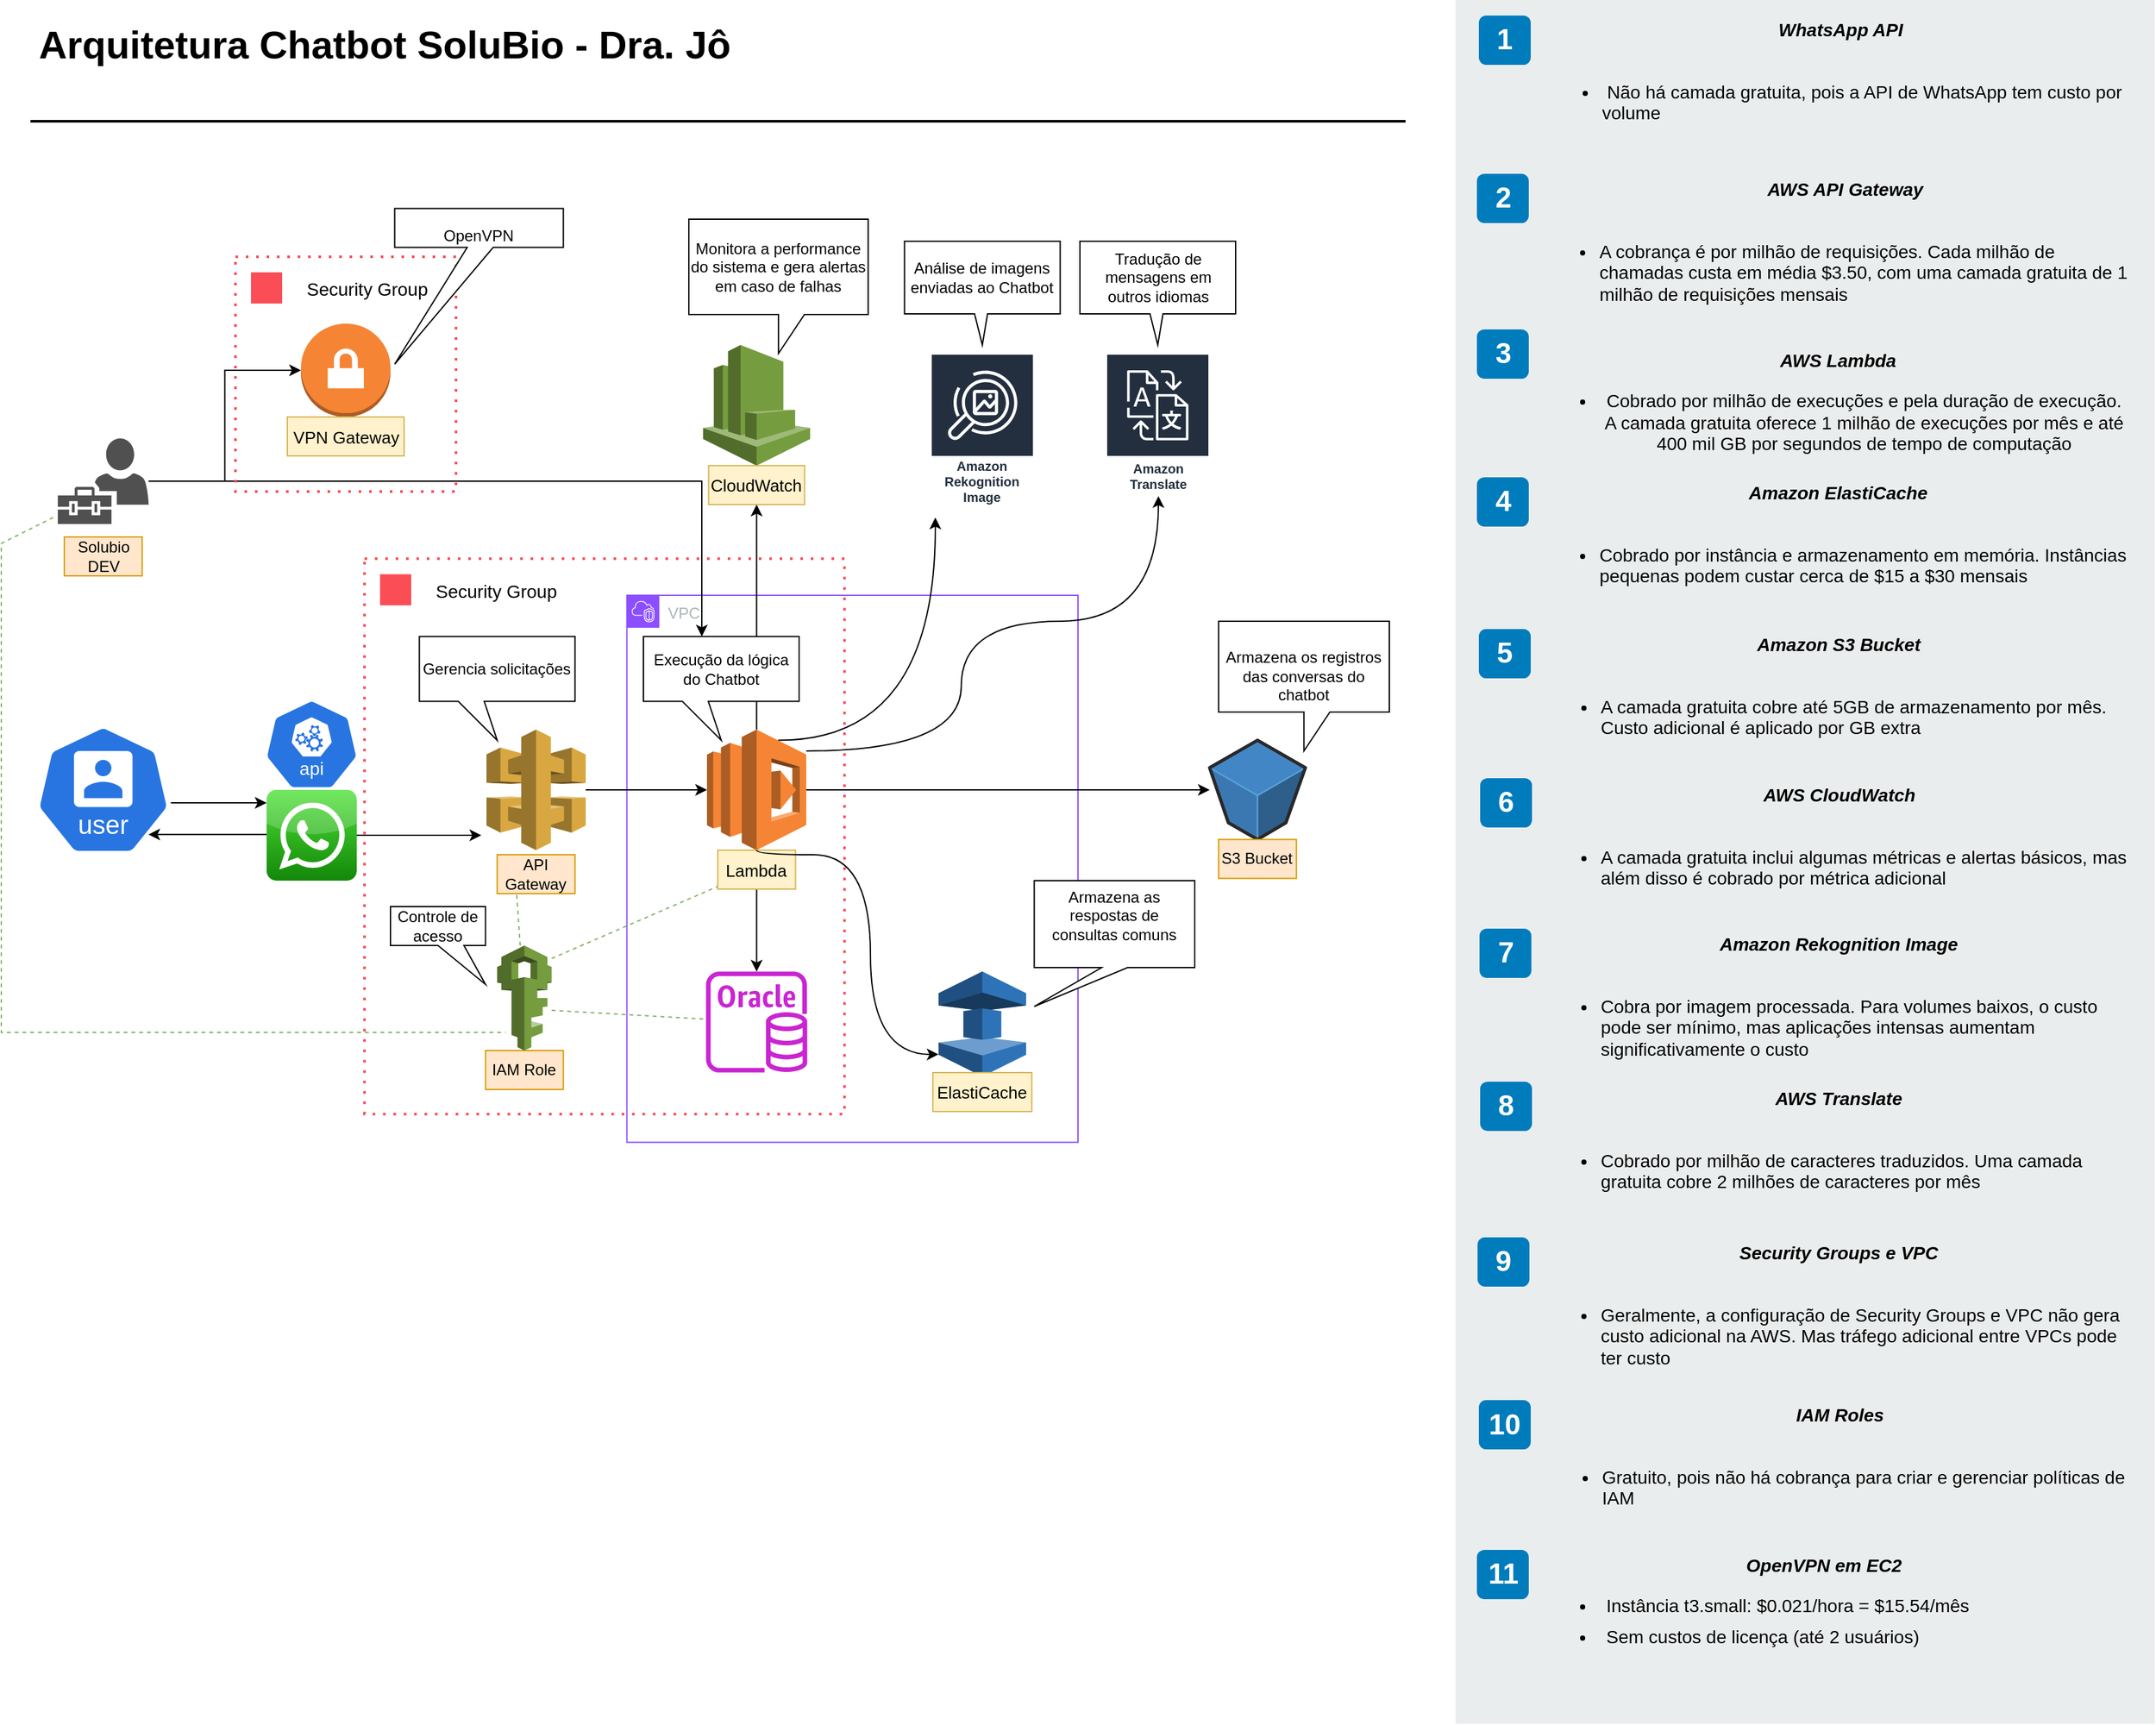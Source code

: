 <mxfile version="24.8.4">
  <diagram id="Ht1M8jgEwFfnCIfOTk4-" name="Page-1">
    <mxGraphModel dx="1867" dy="853" grid="1" gridSize="10" guides="1" tooltips="1" connect="1" arrows="1" fold="1" page="1" pageScale="1" pageWidth="1169" pageHeight="827" math="0" shadow="0">
      <root>
        <mxCell id="0" />
        <mxCell id="1" parent="0" />
        <mxCell id="KcYLGZ2GjR2jxuOkW4ey-227" value="" style="container=0;collapsible=0;expand=0;recursiveResize=0;html=1;whiteSpace=wrap;image=;strokeColor=#FA4D56;fillColor=none;dashed=1;dashPattern=1 3;strokeWidth=2" parent="1" vertex="1">
          <mxGeometry x="310" y="481.75" width="370" height="428.25" as="geometry" />
        </mxCell>
        <mxCell id="KcYLGZ2GjR2jxuOkW4ey-228" value="Security Group" style="shape=rect;fillColor=none;aspect=fixed;resizable=0;labelPosition=right;verticalLabelPosition=middle;align=left;verticalAlign=middle;strokeColor=none;part=1;spacingLeft=5;fontSize=14;" parent="KcYLGZ2GjR2jxuOkW4ey-227" vertex="1">
          <mxGeometry width="48" height="48" relative="1" as="geometry" />
        </mxCell>
        <mxCell id="KcYLGZ2GjR2jxuOkW4ey-229" value="" style="fillColor=#FA4D56;shape=mxgraph.ibm_cloud.group--security;strokeColor=none;dashed=0;outlineConnect=0;html=1;labelPosition=center;verticalLabelPosition=bottom;verticalAlign=top;part=1;movable=0;resizable=0;rotatable=0;" parent="KcYLGZ2GjR2jxuOkW4ey-228" vertex="1">
          <mxGeometry width="24" height="24" relative="1" as="geometry">
            <mxPoint x="12" y="12" as="offset" />
          </mxGeometry>
        </mxCell>
        <mxCell id="KcYLGZ2GjR2jxuOkW4ey-230" value="VPC" style="points=[[0,0],[0.25,0],[0.5,0],[0.75,0],[1,0],[1,0.25],[1,0.5],[1,0.75],[1,1],[0.75,1],[0.5,1],[0.25,1],[0,1],[0,0.75],[0,0.5],[0,0.25]];outlineConnect=0;gradientColor=none;html=1;whiteSpace=wrap;fontSize=12;fontStyle=0;container=1;pointerEvents=0;collapsible=0;recursiveResize=0;shape=mxgraph.aws4.group;grIcon=mxgraph.aws4.group_vpc2;strokeColor=#8C4FFF;fillColor=none;verticalAlign=top;align=left;spacingLeft=30;fontColor=#AAB7B8;dashed=0;" parent="KcYLGZ2GjR2jxuOkW4ey-227" vertex="1">
          <mxGeometry x="202.26" y="28.25" width="347.74" height="421.75" as="geometry" />
        </mxCell>
        <mxCell id="7cEguz03V8O8mZ5PGwXp-34" value="" style="endArrow=none;dashed=1;html=1;rounded=0;fillColor=#d5e8d4;strokeColor=#82b366;" edge="1" parent="KcYLGZ2GjR2jxuOkW4ey-227">
          <mxGeometry width="50" height="50" relative="1" as="geometry">
            <mxPoint x="-240" y="-31.75" as="sourcePoint" />
            <mxPoint x="108.74" y="365.25" as="targetPoint" />
            <Array as="points">
              <mxPoint x="-280" y="-11.75" />
              <mxPoint x="-280" y="365.25" />
            </Array>
          </mxGeometry>
        </mxCell>
        <mxCell id="-QjtrjUzRDEMRZ5MF8oH-47" value="Arquitetura Chatbot SoluBio - Dra. Jô&lt;div&gt;&lt;br&gt;&lt;/div&gt;" style="text;html=1;resizable=0;points=[];autosize=1;align=left;verticalAlign=top;spacingTop=-4;fontSize=30;fontStyle=1" parent="1" vertex="1">
          <mxGeometry x="56.5" y="64.5" width="520" height="80" as="geometry" />
        </mxCell>
        <mxCell id="SCVMTBWpLvtzJIhz15lM-1" value="" style="line;strokeWidth=2;html=1;fontSize=14;" parent="1" vertex="1">
          <mxGeometry x="52.5" y="139.5" width="1060" height="10" as="geometry" />
        </mxCell>
        <mxCell id="KcYLGZ2GjR2jxuOkW4ey-163" value="" style="edgeStyle=orthogonalEdgeStyle;rounded=0;orthogonalLoop=1;jettySize=auto;html=1;" parent="1" source="KcYLGZ2GjR2jxuOkW4ey-156" target="KcYLGZ2GjR2jxuOkW4ey-159" edge="1">
          <mxGeometry relative="1" as="geometry">
            <Array as="points">
              <mxPoint x="204" y="670" />
              <mxPoint x="204" y="670" />
            </Array>
          </mxGeometry>
        </mxCell>
        <mxCell id="KcYLGZ2GjR2jxuOkW4ey-156" value="" style="aspect=fixed;sketch=0;html=1;dashed=0;whitespace=wrap;verticalLabelPosition=bottom;verticalAlign=top;fillColor=#2875E2;strokeColor=#ffffff;points=[[0.005,0.63,0],[0.1,0.2,0],[0.9,0.2,0],[0.5,0,0],[0.995,0.63,0],[0.72,0.99,0],[0.5,1,0],[0.28,0.99,0]];shape=mxgraph.kubernetes.icon2;kubernetesLabel=1;prIcon=user" parent="1" vertex="1">
          <mxGeometry x="56.5" y="610" width="104.17" height="100" as="geometry" />
        </mxCell>
        <mxCell id="KcYLGZ2GjR2jxuOkW4ey-157" value="" style="aspect=fixed;sketch=0;html=1;dashed=0;whitespace=wrap;verticalLabelPosition=bottom;verticalAlign=top;fillColor=#2875E2;strokeColor=#ffffff;points=[[0.005,0.63,0],[0.1,0.2,0],[0.9,0.2,0],[0.5,0,0],[0.995,0.63,0],[0.72,0.99,0],[0.5,1,0],[0.28,0.99,0]];shape=mxgraph.kubernetes.icon2;kubernetesLabel=1;prIcon=api" parent="1" vertex="1">
          <mxGeometry x="232.8" y="590" width="72.92" height="70" as="geometry" />
        </mxCell>
        <mxCell id="KcYLGZ2GjR2jxuOkW4ey-177" value="" style="edgeStyle=orthogonalEdgeStyle;rounded=0;orthogonalLoop=1;jettySize=auto;html=1;entryX=0.834;entryY=0.844;entryDx=0;entryDy=0;entryPerimeter=0;" parent="1" source="KcYLGZ2GjR2jxuOkW4ey-159" target="KcYLGZ2GjR2jxuOkW4ey-156" edge="1">
          <mxGeometry relative="1" as="geometry">
            <Array as="points">
              <mxPoint x="144" y="695" />
            </Array>
          </mxGeometry>
        </mxCell>
        <mxCell id="KcYLGZ2GjR2jxuOkW4ey-197" style="edgeStyle=orthogonalEdgeStyle;rounded=0;orthogonalLoop=1;jettySize=auto;html=1;" parent="1" source="KcYLGZ2GjR2jxuOkW4ey-159" edge="1">
          <mxGeometry relative="1" as="geometry">
            <mxPoint x="400" y="695" as="targetPoint" />
          </mxGeometry>
        </mxCell>
        <mxCell id="KcYLGZ2GjR2jxuOkW4ey-159" value="" style="dashed=0;outlineConnect=0;html=1;align=center;labelPosition=center;verticalLabelPosition=bottom;verticalAlign=top;shape=mxgraph.webicons.whatsapp;fillColor=#4FE238;gradientColor=#138709" parent="1" vertex="1">
          <mxGeometry x="234.52" y="660" width="69.48" height="70" as="geometry" />
        </mxCell>
        <mxCell id="KcYLGZ2GjR2jxuOkW4ey-168" value="" style="edgeStyle=orthogonalEdgeStyle;rounded=0;orthogonalLoop=1;jettySize=auto;html=1;" parent="1" source="KcYLGZ2GjR2jxuOkW4ey-165" target="KcYLGZ2GjR2jxuOkW4ey-167" edge="1">
          <mxGeometry relative="1" as="geometry" />
        </mxCell>
        <mxCell id="KcYLGZ2GjR2jxuOkW4ey-165" value="" style="outlineConnect=0;dashed=0;verticalLabelPosition=bottom;verticalAlign=top;align=center;html=1;shape=mxgraph.aws3.api_gateway;fillColor=#D9A741;gradientColor=none;" parent="1" vertex="1">
          <mxGeometry x="404" y="613.5" width="76.5" height="93" as="geometry" />
        </mxCell>
        <mxCell id="KcYLGZ2GjR2jxuOkW4ey-204" style="edgeStyle=orthogonalEdgeStyle;rounded=0;orthogonalLoop=1;jettySize=auto;html=1;entryX=0.5;entryY=1;entryDx=0;entryDy=0;" parent="1" source="KcYLGZ2GjR2jxuOkW4ey-167" target="KcYLGZ2GjR2jxuOkW4ey-201" edge="1">
          <mxGeometry relative="1" as="geometry" />
        </mxCell>
        <mxCell id="KcYLGZ2GjR2jxuOkW4ey-205" value="" style="edgeStyle=orthogonalEdgeStyle;rounded=0;orthogonalLoop=1;jettySize=auto;html=1;" parent="1" source="KcYLGZ2GjR2jxuOkW4ey-167" target="KcYLGZ2GjR2jxuOkW4ey-188" edge="1">
          <mxGeometry relative="1" as="geometry" />
        </mxCell>
        <mxCell id="KcYLGZ2GjR2jxuOkW4ey-206" style="edgeStyle=orthogonalEdgeStyle;rounded=0;orthogonalLoop=1;jettySize=auto;html=1;curved=1;" parent="1" edge="1">
          <mxGeometry relative="1" as="geometry">
            <mxPoint x="628.75" y="621.75" as="sourcePoint" />
            <mxPoint x="750" y="450" as="targetPoint" />
          </mxGeometry>
        </mxCell>
        <mxCell id="KcYLGZ2GjR2jxuOkW4ey-207" style="edgeStyle=orthogonalEdgeStyle;rounded=0;orthogonalLoop=1;jettySize=auto;html=1;curved=1;" parent="1" source="KcYLGZ2GjR2jxuOkW4ey-167" target="KcYLGZ2GjR2jxuOkW4ey-195" edge="1">
          <mxGeometry relative="1" as="geometry">
            <mxPoint x="660" y="650" as="sourcePoint" />
            <Array as="points">
              <mxPoint x="770" y="630" />
              <mxPoint x="770" y="530" />
              <mxPoint x="922" y="530" />
            </Array>
          </mxGeometry>
        </mxCell>
        <UserObject label="" id="KcYLGZ2GjR2jxuOkW4ey-167">
          <mxCell style="outlineConnect=0;dashed=0;verticalLabelPosition=bottom;verticalAlign=top;align=center;html=1;shape=mxgraph.aws3.lambda;fillColor=#F58534;gradientColor=none;" parent="1" vertex="1">
            <mxGeometry x="574" y="613.5" width="76.5" height="93" as="geometry" />
          </mxCell>
        </UserObject>
        <mxCell id="KcYLGZ2GjR2jxuOkW4ey-171" value="API Gateway" style="text;html=1;align=center;verticalAlign=middle;whiteSpace=wrap;rounded=0;fillColor=#ffe6cc;strokeColor=#d79b00;" parent="1" vertex="1">
          <mxGeometry x="412.26" y="710" width="60" height="30" as="geometry" />
        </mxCell>
        <mxCell id="KcYLGZ2GjR2jxuOkW4ey-198" value="" style="edgeStyle=orthogonalEdgeStyle;rounded=0;orthogonalLoop=1;jettySize=auto;html=1;" parent="1" source="KcYLGZ2GjR2jxuOkW4ey-172" target="KcYLGZ2GjR2jxuOkW4ey-174" edge="1">
          <mxGeometry relative="1" as="geometry" />
        </mxCell>
        <mxCell id="KcYLGZ2GjR2jxuOkW4ey-172" value="&lt;font style=&quot;font-size: 13px;&quot;&gt;Lambda&lt;/font&gt;" style="text;html=1;align=center;verticalAlign=middle;whiteSpace=wrap;rounded=0;fillColor=#fff2cc;strokeColor=#d6b656;" parent="1" vertex="1">
          <mxGeometry x="582.26" y="706.5" width="60" height="30" as="geometry" />
        </mxCell>
        <mxCell id="KcYLGZ2GjR2jxuOkW4ey-174" value="" style="sketch=0;outlineConnect=0;fontColor=#232F3E;gradientColor=none;fillColor=#C925D1;strokeColor=none;dashed=0;verticalLabelPosition=bottom;verticalAlign=top;align=center;html=1;fontSize=12;fontStyle=0;aspect=fixed;pointerEvents=1;shape=mxgraph.aws4.rds_oracle_instance;" parent="1" vertex="1">
          <mxGeometry x="573.26" y="800" width="78" height="78" as="geometry" />
        </mxCell>
        <mxCell id="KcYLGZ2GjR2jxuOkW4ey-184" value="" style="outlineConnect=0;dashed=0;verticalLabelPosition=bottom;verticalAlign=top;align=center;html=1;shape=mxgraph.aws3.elasticache;fillColor=#2E73B8;gradientColor=none;" parent="1" vertex="1">
          <mxGeometry x="752.51" y="800" width="67.5" height="81" as="geometry" />
        </mxCell>
        <mxCell id="KcYLGZ2GjR2jxuOkW4ey-186" value="&lt;font style=&quot;font-size: 13px;&quot;&gt;ElastiCache&lt;/font&gt;" style="text;html=1;align=center;verticalAlign=middle;whiteSpace=wrap;rounded=0;fillColor=#fff2cc;strokeColor=#d6b656;" parent="1" vertex="1">
          <mxGeometry x="748.13" y="878" width="76.25" height="30" as="geometry" />
        </mxCell>
        <mxCell id="KcYLGZ2GjR2jxuOkW4ey-188" value="" style="verticalLabelPosition=bottom;html=1;verticalAlign=top;strokeWidth=1;align=center;outlineConnect=0;dashed=0;outlineConnect=0;shape=mxgraph.aws3d.s3Bucket;fillColor=#4286c5;strokeColor=#57A2D8;aspect=fixed;" parent="1" vertex="1">
          <mxGeometry x="961.5" y="621.75" width="73.74" height="76.5" as="geometry" />
        </mxCell>
        <mxCell id="KcYLGZ2GjR2jxuOkW4ey-189" value="S3 Bucket" style="text;html=1;align=center;verticalAlign=middle;whiteSpace=wrap;rounded=0;fillColor=#ffe6cc;strokeColor=#d79b00;" parent="1" vertex="1">
          <mxGeometry x="968.37" y="698.25" width="60" height="30" as="geometry" />
        </mxCell>
        <mxCell id="KcYLGZ2GjR2jxuOkW4ey-191" value="" style="outlineConnect=0;dashed=0;verticalLabelPosition=bottom;verticalAlign=top;align=center;html=1;shape=mxgraph.aws3.cloudwatch;fillColor=#759C3E;gradientColor=none;" parent="1" vertex="1">
          <mxGeometry x="571" y="317" width="82.5" height="93" as="geometry" />
        </mxCell>
        <mxCell id="KcYLGZ2GjR2jxuOkW4ey-193" value="&lt;div style=&quot;&quot;&gt;Monitora a performance do sistema e gera alertas em caso de falhas&lt;/div&gt;" style="shape=callout;whiteSpace=wrap;html=1;perimeter=calloutPerimeter;align=center;" parent="1" vertex="1">
          <mxGeometry x="560" y="220" width="138.25" height="103.5" as="geometry" />
        </mxCell>
        <mxCell id="KcYLGZ2GjR2jxuOkW4ey-194" value="Amazon Rekognition Image" style="sketch=0;outlineConnect=0;fontColor=#232F3E;gradientColor=none;strokeColor=#ffffff;fillColor=#232F3E;dashed=0;verticalLabelPosition=middle;verticalAlign=bottom;align=center;html=1;whiteSpace=wrap;fontSize=10;fontStyle=1;spacing=3;shape=mxgraph.aws4.productIcon;prIcon=mxgraph.aws4.rekognition_image;" parent="1" vertex="1">
          <mxGeometry x="746.26" y="323.5" width="80" height="120" as="geometry" />
        </mxCell>
        <mxCell id="KcYLGZ2GjR2jxuOkW4ey-195" value="Amazon Translate" style="sketch=0;outlineConnect=0;fontColor=#232F3E;gradientColor=none;strokeColor=#ffffff;fillColor=#232F3E;dashed=0;verticalLabelPosition=middle;verticalAlign=bottom;align=center;html=1;whiteSpace=wrap;fontSize=10;fontStyle=1;spacing=3;shape=mxgraph.aws4.productIcon;prIcon=mxgraph.aws4.translate;" parent="1" vertex="1">
          <mxGeometry x="881.5" y="323.5" width="80" height="110" as="geometry" />
        </mxCell>
        <mxCell id="KcYLGZ2GjR2jxuOkW4ey-200" style="edgeStyle=orthogonalEdgeStyle;rounded=0;orthogonalLoop=1;jettySize=auto;html=1;entryX=0;entryY=0.79;entryDx=0;entryDy=0;entryPerimeter=0;curved=1;" parent="1" source="KcYLGZ2GjR2jxuOkW4ey-167" target="KcYLGZ2GjR2jxuOkW4ey-184" edge="1">
          <mxGeometry relative="1" as="geometry">
            <Array as="points">
              <mxPoint x="612" y="710" />
              <mxPoint x="700" y="710" />
              <mxPoint x="700" y="864" />
            </Array>
          </mxGeometry>
        </mxCell>
        <mxCell id="KcYLGZ2GjR2jxuOkW4ey-201" value="&lt;font style=&quot;font-size: 13px;&quot;&gt;CloudWatch&lt;/font&gt;" style="text;html=1;align=center;verticalAlign=middle;whiteSpace=wrap;rounded=0;fillColor=#fff2cc;strokeColor=#d6b656;" parent="1" vertex="1">
          <mxGeometry x="575.25" y="410" width="74" height="30" as="geometry" />
        </mxCell>
        <mxCell id="KcYLGZ2GjR2jxuOkW4ey-208" value="Gerencia solicitações" style="shape=callout;whiteSpace=wrap;html=1;perimeter=calloutPerimeter;size=30;position=0.25;" parent="1" vertex="1">
          <mxGeometry x="352.26" y="541.75" width="120" height="80" as="geometry" />
        </mxCell>
        <mxCell id="KcYLGZ2GjR2jxuOkW4ey-209" value="Execução da lógica do Chatbot" style="shape=callout;whiteSpace=wrap;html=1;perimeter=calloutPerimeter;size=30;position=0.25;" parent="1" vertex="1">
          <mxGeometry x="525" y="541.75" width="120" height="80" as="geometry" />
        </mxCell>
        <mxCell id="KcYLGZ2GjR2jxuOkW4ey-211" value="Análise de imagens enviadas ao Chatbot" style="shape=callout;whiteSpace=wrap;html=1;perimeter=calloutPerimeter;size=24;position=0.45;base=10;" parent="1" vertex="1">
          <mxGeometry x="726.26" y="237" width="120" height="80" as="geometry" />
        </mxCell>
        <mxCell id="KcYLGZ2GjR2jxuOkW4ey-212" value="Tradução de mensagens em outros idiomas" style="shape=callout;whiteSpace=wrap;html=1;perimeter=calloutPerimeter;size=24;position=0.45;base=10;" parent="1" vertex="1">
          <mxGeometry x="861.5" y="237" width="120" height="80" as="geometry" />
        </mxCell>
        <mxCell id="KcYLGZ2GjR2jxuOkW4ey-221" value="" style="endArrow=none;dashed=1;html=1;rounded=0;fillColor=#d5e8d4;strokeColor=#82b366;" parent="1" target="KcYLGZ2GjR2jxuOkW4ey-174" edge="1">
          <mxGeometry width="50" height="50" relative="1" as="geometry">
            <mxPoint x="454.26" y="830" as="sourcePoint" />
            <mxPoint x="504.26" y="780" as="targetPoint" />
          </mxGeometry>
        </mxCell>
        <mxCell id="KcYLGZ2GjR2jxuOkW4ey-220" value="" style="endArrow=none;dashed=1;html=1;rounded=0;entryX=0.25;entryY=1;entryDx=0;entryDy=0;fillColor=#d5e8d4;strokeColor=#82b366;" parent="1" target="KcYLGZ2GjR2jxuOkW4ey-171" edge="1">
          <mxGeometry width="50" height="50" relative="1" as="geometry">
            <mxPoint x="430" y="780" as="sourcePoint" />
            <mxPoint x="480" y="730" as="targetPoint" />
          </mxGeometry>
        </mxCell>
        <mxCell id="KcYLGZ2GjR2jxuOkW4ey-219" value="" style="endArrow=none;dashed=1;html=1;rounded=0;curved=1;fillColor=#d5e8d4;strokeColor=#82b366;" parent="1" target="KcYLGZ2GjR2jxuOkW4ey-172" edge="1">
          <mxGeometry width="50" height="50" relative="1" as="geometry">
            <mxPoint x="454.26" y="790" as="sourcePoint" />
            <mxPoint x="504.26" y="740" as="targetPoint" />
          </mxGeometry>
        </mxCell>
        <mxCell id="KcYLGZ2GjR2jxuOkW4ey-223" value="Controle de acesso" style="shape=callout;whiteSpace=wrap;html=1;perimeter=calloutPerimeter;position2=1;" parent="1" vertex="1">
          <mxGeometry x="330" y="750" width="73.26" height="60" as="geometry" />
        </mxCell>
        <mxCell id="KcYLGZ2GjR2jxuOkW4ey-222" value="IAM Role" style="text;html=1;align=center;verticalAlign=middle;whiteSpace=wrap;rounded=0;fillColor=#ffe6cc;strokeColor=#d79b00;" parent="1" vertex="1">
          <mxGeometry x="403.26" y="861" width="60" height="30" as="geometry" />
        </mxCell>
        <mxCell id="KcYLGZ2GjR2jxuOkW4ey-214" value="" style="outlineConnect=0;dashed=0;verticalLabelPosition=bottom;verticalAlign=top;align=center;html=1;shape=mxgraph.aws3.iam;fillColor=#759C3E;gradientColor=none;" parent="1" vertex="1">
          <mxGeometry x="412.26" y="780" width="42" height="81" as="geometry" />
        </mxCell>
        <mxCell id="7cEguz03V8O8mZ5PGwXp-1" value="&#xa; Armazena as respostas de consultas comuns&#xa;&#xa;" style="shape=callout;whiteSpace=wrap;html=1;perimeter=calloutPerimeter;size=30;position=0.42;position2=0;verticalAlign=middle;" vertex="1" parent="1">
          <mxGeometry x="826.26" y="730" width="123.74" height="97" as="geometry" />
        </mxCell>
        <mxCell id="7cEguz03V8O8mZ5PGwXp-2" value="&lt;br&gt;Armazena os registros das conversas do chatbot" style="shape=callout;whiteSpace=wrap;html=1;perimeter=calloutPerimeter;align=center;verticalAlign=middle;" vertex="1" parent="1">
          <mxGeometry x="968.37" y="530" width="131.63" height="100" as="geometry" />
        </mxCell>
        <mxCell id="7cEguz03V8O8mZ5PGwXp-8" value="" style="rounded=0;whiteSpace=wrap;html=1;fillColor=#EAEDED;fontSize=22;fontColor=#FFFFFF;strokeColor=none;labelBackgroundColor=none;" vertex="1" parent="1">
          <mxGeometry x="1151" y="51" width="539" height="1329" as="geometry" />
        </mxCell>
        <mxCell id="7cEguz03V8O8mZ5PGwXp-9" value="1" style="rounded=1;whiteSpace=wrap;html=1;fillColor=#007CBD;strokeColor=none;fontColor=#FFFFFF;fontStyle=1;fontSize=22;labelBackgroundColor=none;" vertex="1" parent="1">
          <mxGeometry x="1169" y="63" width="40" height="38" as="geometry" />
        </mxCell>
        <mxCell id="7cEguz03V8O8mZ5PGwXp-10" value="2" style="rounded=1;whiteSpace=wrap;html=1;fillColor=#007CBD;strokeColor=none;fontColor=#FFFFFF;fontStyle=1;fontSize=22;labelBackgroundColor=none;" vertex="1" parent="1">
          <mxGeometry x="1167.5" y="185" width="40" height="38" as="geometry" />
        </mxCell>
        <mxCell id="7cEguz03V8O8mZ5PGwXp-11" value="3" style="rounded=1;whiteSpace=wrap;html=1;fillColor=#007CBD;strokeColor=none;fontColor=#FFFFFF;fontStyle=1;fontSize=22;labelBackgroundColor=none;" vertex="1" parent="1">
          <mxGeometry x="1167.5" y="305" width="40" height="38" as="geometry" />
        </mxCell>
        <mxCell id="7cEguz03V8O8mZ5PGwXp-12" value="4" style="rounded=1;whiteSpace=wrap;html=1;fillColor=#007CBD;strokeColor=none;fontColor=#FFFFFF;fontStyle=1;fontSize=22;labelBackgroundColor=none;" vertex="1" parent="1">
          <mxGeometry x="1167.5" y="419" width="40" height="38" as="geometry" />
        </mxCell>
        <mxCell id="7cEguz03V8O8mZ5PGwXp-13" value="5" style="rounded=1;whiteSpace=wrap;html=1;fillColor=#007CBD;strokeColor=none;fontColor=#FFFFFF;fontStyle=1;fontSize=22;labelBackgroundColor=none;" vertex="1" parent="1">
          <mxGeometry x="1169" y="536" width="40" height="38" as="geometry" />
        </mxCell>
        <mxCell id="7cEguz03V8O8mZ5PGwXp-14" value="6" style="rounded=1;whiteSpace=wrap;html=1;fillColor=#007CBD;strokeColor=none;fontColor=#FFFFFF;fontStyle=1;fontSize=22;labelBackgroundColor=none;" vertex="1" parent="1">
          <mxGeometry x="1170" y="651" width="40" height="38" as="geometry" />
        </mxCell>
        <mxCell id="7cEguz03V8O8mZ5PGwXp-15" value="7" style="rounded=1;whiteSpace=wrap;html=1;fillColor=#007CBD;strokeColor=none;fontColor=#FFFFFF;fontStyle=1;fontSize=22;labelBackgroundColor=none;" vertex="1" parent="1">
          <mxGeometry x="1169.5" y="767" width="40" height="38" as="geometry" />
        </mxCell>
        <mxCell id="7cEguz03V8O8mZ5PGwXp-16" value="8" style="rounded=1;whiteSpace=wrap;html=1;fillColor=#007CBD;strokeColor=none;fontColor=#FFFFFF;fontStyle=1;fontSize=22;labelBackgroundColor=none;" vertex="1" parent="1">
          <mxGeometry x="1170" y="885" width="40" height="38" as="geometry" />
        </mxCell>
        <mxCell id="7cEguz03V8O8mZ5PGwXp-17" value="9" style="rounded=1;whiteSpace=wrap;html=1;fillColor=#007CBD;strokeColor=none;fontColor=#FFFFFF;fontStyle=1;fontSize=22;labelBackgroundColor=none;" vertex="1" parent="1">
          <mxGeometry x="1168" y="1005" width="40" height="38" as="geometry" />
        </mxCell>
        <mxCell id="7cEguz03V8O8mZ5PGwXp-19" value="&lt;div style=&quot;text-align: center;&quot;&gt;&lt;b style=&quot;background-color: initial;&quot;&gt;&lt;i&gt;AWS API Gateway&lt;/i&gt;&lt;/b&gt;&lt;/div&gt;&lt;div style=&quot;text-align: center;&quot;&gt;&lt;br&gt;&lt;/div&gt;&lt;div&gt;&lt;ul&gt;&lt;li&gt;&lt;span style=&quot;background-color: initial;&quot;&gt;A cobrança é por milhão de requisições. Cada milhão de chamadas custa em média $3.50, com uma camada gratuita de 1 milhão de requisições mensais&lt;/span&gt;&lt;/li&gt;&lt;/ul&gt;&lt;/div&gt;" style="text;html=1;align=left;verticalAlign=top;spacingTop=-4;fontSize=14;labelBackgroundColor=none;whiteSpace=wrap;" vertex="1" parent="1">
          <mxGeometry x="1219.5" y="185.5" width="460.5" height="115" as="geometry" />
        </mxCell>
        <mxCell id="7cEguz03V8O8mZ5PGwXp-20" value="&lt;p style=&quot;text-align: center;&quot;&gt;&lt;strong&gt;&lt;i&gt;AWS Lambda&lt;/i&gt;&lt;/strong&gt;&lt;/p&gt;&lt;p&gt;&lt;/p&gt;&lt;ul&gt;&lt;li style=&quot;text-align: center;&quot;&gt;Cobrado por milhão de execuções e pela duração de execução. A camada gratuita oferece 1 milhão de execuções por mês e até 400 mil GB por segundos de tempo de computação&lt;/li&gt;&lt;/ul&gt;&lt;p&gt;&lt;/p&gt;&lt;p&gt;&lt;strong&gt;&lt;br&gt;&lt;/strong&gt;&lt;/p&gt;" style="text;html=1;align=left;verticalAlign=top;spacingTop=-4;fontSize=14;labelBackgroundColor=none;whiteSpace=wrap;" vertex="1" parent="1">
          <mxGeometry x="1219.5" y="303.5" width="450" height="117" as="geometry" />
        </mxCell>
        <mxCell id="7cEguz03V8O8mZ5PGwXp-21" value="&lt;div style=&quot;text-align: center;&quot;&gt;&lt;b style=&quot;background-color: initial;&quot;&gt;&lt;i&gt;Amazon ElastiCache&lt;/i&gt;&lt;/b&gt;&lt;/div&gt;&lt;div style=&quot;text-align: center;&quot;&gt;&lt;br&gt;&lt;/div&gt;&lt;div&gt;&lt;ul&gt;&lt;li&gt;Cobrado por instância e armazenamento em memória. Instâncias pequenas podem custar cerca de $15 a $30 mensais&lt;/li&gt;&lt;/ul&gt;&lt;/div&gt;" style="text;html=1;align=left;verticalAlign=top;spacingTop=-4;fontSize=14;labelBackgroundColor=none;whiteSpace=wrap;" vertex="1" parent="1">
          <mxGeometry x="1219.5" y="419.5" width="450" height="121" as="geometry" />
        </mxCell>
        <mxCell id="7cEguz03V8O8mZ5PGwXp-22" value="&lt;div style=&quot;text-align: center;&quot;&gt;&lt;i style=&quot;background-color: initial;&quot;&gt;&lt;b&gt;Amazon S3 Bucket&lt;/b&gt;&lt;/i&gt;&lt;/div&gt;&lt;div style=&quot;text-align: center;&quot;&gt;&lt;br&gt;&lt;/div&gt;&lt;div&gt;&lt;ul&gt;&lt;li&gt;A camada gratuita cobre até 5GB de armazenamento por mês. Custo adicional é aplicado por GB extra&lt;/li&gt;&lt;/ul&gt;&lt;/div&gt;" style="text;html=1;align=left;verticalAlign=top;spacingTop=-4;fontSize=14;labelBackgroundColor=none;whiteSpace=wrap;" vertex="1" parent="1">
          <mxGeometry x="1220.5" y="536.5" width="449" height="114" as="geometry" />
        </mxCell>
        <mxCell id="7cEguz03V8O8mZ5PGwXp-23" value="&lt;div style=&quot;text-align: center;&quot;&gt;&lt;b style=&quot;background-color: initial;&quot;&gt;&lt;i&gt;AWS CloudWatch&lt;/i&gt;&lt;/b&gt;&lt;/div&gt;&lt;div style=&quot;text-align: center;&quot;&gt;&lt;br&gt;&lt;/div&gt;&lt;div&gt;&lt;ul&gt;&lt;li&gt;A camada gratuita inclui algumas métricas e alertas básicos, mas além disso é cobrado por métrica adicional&lt;/li&gt;&lt;/ul&gt;&lt;/div&gt;" style="text;html=1;align=left;verticalAlign=top;spacingTop=-4;fontSize=14;labelBackgroundColor=none;whiteSpace=wrap;" vertex="1" parent="1">
          <mxGeometry x="1220.5" y="652.5" width="450" height="118" as="geometry" />
        </mxCell>
        <mxCell id="7cEguz03V8O8mZ5PGwXp-24" value="&lt;div style=&quot;text-align: center;&quot;&gt;&lt;b style=&quot;background-color: initial;&quot;&gt;&lt;i&gt;Amazon Rekognition Image&lt;/i&gt;&lt;/b&gt;&lt;/div&gt;&lt;div style=&quot;text-align: center;&quot;&gt;&lt;br&gt;&lt;/div&gt;&lt;div&gt;&lt;ul&gt;&lt;li&gt;Cobra por imagem processada. Para volumes baixos, o custo pode ser mínimo, mas aplicações intensas aumentam significativamente o custo&lt;/li&gt;&lt;/ul&gt;&lt;/div&gt;" style="text;html=1;align=left;verticalAlign=top;spacingTop=-4;fontSize=14;labelBackgroundColor=none;whiteSpace=wrap;" vertex="1" parent="1">
          <mxGeometry x="1220.5" y="767.5" width="449" height="113" as="geometry" />
        </mxCell>
        <mxCell id="7cEguz03V8O8mZ5PGwXp-25" value="&lt;div style=&quot;text-align: center;&quot;&gt;&lt;b style=&quot;background-color: initial;&quot;&gt;&lt;i&gt;AWS Translate&lt;/i&gt;&lt;/b&gt;&lt;/div&gt;&lt;div style=&quot;text-align: center;&quot;&gt;&lt;br&gt;&lt;/div&gt;&lt;div&gt;&lt;ul&gt;&lt;li&gt;Cobrado por milhão de caracteres traduzidos. Uma camada gratuita cobre 2 milhões de caracteres por mês&lt;/li&gt;&lt;/ul&gt;&lt;/div&gt;" style="text;html=1;align=left;verticalAlign=top;spacingTop=-4;fontSize=14;labelBackgroundColor=none;whiteSpace=wrap;" vertex="1" parent="1">
          <mxGeometry x="1220.5" y="886.5" width="449" height="124" as="geometry" />
        </mxCell>
        <mxCell id="7cEguz03V8O8mZ5PGwXp-26" value="&lt;div style=&quot;text-align: center;&quot;&gt;&lt;b style=&quot;background-color: initial;&quot;&gt;&lt;i&gt;Security Groups e VPC&lt;/i&gt;&lt;/b&gt;&lt;/div&gt;&lt;div style=&quot;text-align: center;&quot;&gt;&lt;br&gt;&lt;/div&gt;&lt;div&gt;&lt;ul&gt;&lt;li&gt;Geralmente, a configuração de Security Groups e VPC não gera custo adicional na AWS. Mas tráfego adicional entre VPCs pode ter custo&lt;/li&gt;&lt;/ul&gt;&lt;/div&gt;" style="text;html=1;align=left;verticalAlign=top;spacingTop=-4;fontSize=14;labelBackgroundColor=none;whiteSpace=wrap;" vertex="1" parent="1">
          <mxGeometry x="1220.5" y="1005.5" width="449" height="115" as="geometry" />
        </mxCell>
        <mxCell id="7cEguz03V8O8mZ5PGwXp-27" value="10" style="rounded=1;whiteSpace=wrap;html=1;fillColor=#007CBD;strokeColor=none;fontColor=#FFFFFF;fontStyle=1;fontSize=22;labelBackgroundColor=none;" vertex="1" parent="1">
          <mxGeometry x="1169" y="1130.5" width="40" height="38" as="geometry" />
        </mxCell>
        <mxCell id="7cEguz03V8O8mZ5PGwXp-28" value="&lt;div style=&quot;text-align: center;&quot;&gt;&lt;i style=&quot;background-color: initial;&quot;&gt;&lt;b&gt;IAM Roles&lt;/b&gt;&lt;/i&gt;&lt;/div&gt;&lt;div style=&quot;text-align: center;&quot;&gt;&lt;br&gt;&lt;/div&gt;&lt;div&gt;&lt;ul&gt;&lt;li&gt;Gratuito, pois não há cobrança para criar e gerenciar políticas de IAM&lt;/li&gt;&lt;/ul&gt;&lt;/div&gt;" style="text;html=1;align=left;verticalAlign=top;spacingTop=-4;fontSize=14;labelBackgroundColor=none;whiteSpace=wrap;" vertex="1" parent="1">
          <mxGeometry x="1221.5" y="1131" width="449" height="115" as="geometry" />
        </mxCell>
        <mxCell id="7cEguz03V8O8mZ5PGwXp-29" value="&lt;div style=&quot;text-align: center;&quot;&gt;&lt;b style=&quot;background-color: initial;&quot;&gt;&lt;i&gt;WhatsApp API&lt;/i&gt;&lt;/b&gt;&lt;/div&gt;&lt;div style=&quot;text-align: center;&quot;&gt;&lt;br&gt;&lt;/div&gt;&lt;div&gt;&lt;ul&gt;&lt;li&gt;&amp;nbsp;Não há camada gratuita, pois a API de WhatsApp tem custo por volume&lt;/li&gt;&lt;/ul&gt;&lt;/div&gt;" style="text;html=1;align=left;verticalAlign=top;spacingTop=-4;fontSize=14;labelBackgroundColor=none;whiteSpace=wrap;" vertex="1" parent="1">
          <mxGeometry x="1221.5" y="63" width="450" height="115" as="geometry" />
        </mxCell>
        <mxCell id="7cEguz03V8O8mZ5PGwXp-51" style="edgeStyle=orthogonalEdgeStyle;rounded=0;orthogonalLoop=1;jettySize=auto;html=1;" edge="1" parent="1" source="7cEguz03V8O8mZ5PGwXp-30" target="KcYLGZ2GjR2jxuOkW4ey-209">
          <mxGeometry relative="1" as="geometry">
            <Array as="points">
              <mxPoint x="570" y="422" />
            </Array>
          </mxGeometry>
        </mxCell>
        <mxCell id="7cEguz03V8O8mZ5PGwXp-30" value="" style="sketch=0;pointerEvents=1;shadow=0;dashed=0;html=1;strokeColor=none;labelPosition=center;verticalLabelPosition=bottom;verticalAlign=top;align=center;fillColor=#505050;shape=mxgraph.mscae.intune.user_management" vertex="1" parent="1">
          <mxGeometry x="73.58" y="389" width="70" height="66" as="geometry" />
        </mxCell>
        <mxCell id="7cEguz03V8O8mZ5PGwXp-35" value="Solubio DEV" style="text;html=1;align=center;verticalAlign=middle;whiteSpace=wrap;rounded=0;fillColor=#ffe6cc;strokeColor=#d79b00;" vertex="1" parent="1">
          <mxGeometry x="78.59" y="465" width="60" height="30" as="geometry" />
        </mxCell>
        <mxCell id="7cEguz03V8O8mZ5PGwXp-44" value="" style="container=0;collapsible=0;expand=0;recursiveResize=0;html=1;whiteSpace=wrap;image=;strokeColor=#FA4D56;fillColor=none;dashed=1;dashPattern=1 3;strokeWidth=2" vertex="1" parent="1">
          <mxGeometry x="210.5" y="249" width="170" height="181" as="geometry" />
        </mxCell>
        <mxCell id="7cEguz03V8O8mZ5PGwXp-45" value="Security Group" style="shape=rect;fillColor=none;aspect=fixed;resizable=0;labelPosition=right;verticalLabelPosition=middle;align=left;verticalAlign=middle;strokeColor=none;part=1;spacingLeft=5;fontSize=14;" vertex="1" parent="7cEguz03V8O8mZ5PGwXp-44">
          <mxGeometry width="48" height="48" relative="1" as="geometry" />
        </mxCell>
        <mxCell id="7cEguz03V8O8mZ5PGwXp-46" value="" style="fillColor=#FA4D56;shape=mxgraph.ibm_cloud.group--security;strokeColor=none;dashed=0;outlineConnect=0;html=1;labelPosition=center;verticalLabelPosition=bottom;verticalAlign=top;part=1;movable=0;resizable=0;rotatable=0;" vertex="1" parent="7cEguz03V8O8mZ5PGwXp-45">
          <mxGeometry width="24" height="24" relative="1" as="geometry">
            <mxPoint x="12" y="12" as="offset" />
          </mxGeometry>
        </mxCell>
        <mxCell id="7cEguz03V8O8mZ5PGwXp-33" value="" style="outlineConnect=0;dashed=0;verticalLabelPosition=bottom;verticalAlign=top;align=center;html=1;shape=mxgraph.aws3.vpn_gateway;fillColor=#F58534;gradientColor=none;" vertex="1" parent="7cEguz03V8O8mZ5PGwXp-44">
          <mxGeometry x="50.5" y="51.5" width="69" height="72" as="geometry" />
        </mxCell>
        <mxCell id="7cEguz03V8O8mZ5PGwXp-49" value="&lt;font style=&quot;font-size: 13px;&quot;&gt;VPN Gateway&lt;/font&gt;" style="text;html=1;align=center;verticalAlign=middle;whiteSpace=wrap;rounded=0;fillColor=#fff2cc;strokeColor=#d6b656;" vertex="1" parent="7cEguz03V8O8mZ5PGwXp-44">
          <mxGeometry x="40" y="123.5" width="90" height="30" as="geometry" />
        </mxCell>
        <mxCell id="7cEguz03V8O8mZ5PGwXp-48" value="&lt;br&gt;OpenVPN" style="shape=callout;whiteSpace=wrap;html=1;perimeter=calloutPerimeter;size=90;position=0.43;position2=0;verticalAlign=bottom;" vertex="1" parent="1">
          <mxGeometry x="333.26" y="211.75" width="130" height="120" as="geometry" />
        </mxCell>
        <mxCell id="7cEguz03V8O8mZ5PGwXp-50" style="edgeStyle=orthogonalEdgeStyle;rounded=0;orthogonalLoop=1;jettySize=auto;html=1;entryX=0;entryY=0.5;entryDx=0;entryDy=0;entryPerimeter=0;" edge="1" parent="1" source="7cEguz03V8O8mZ5PGwXp-30" target="7cEguz03V8O8mZ5PGwXp-33">
          <mxGeometry relative="1" as="geometry" />
        </mxCell>
        <mxCell id="7cEguz03V8O8mZ5PGwXp-52" value="11" style="rounded=1;whiteSpace=wrap;html=1;fillColor=#007CBD;strokeColor=none;fontColor=#FFFFFF;fontStyle=1;fontSize=22;labelBackgroundColor=none;" vertex="1" parent="1">
          <mxGeometry x="1167.5" y="1246" width="40" height="38" as="geometry" />
        </mxCell>
        <mxCell id="7cEguz03V8O8mZ5PGwXp-53" value="&lt;div style=&quot;text-align: center;&quot;&gt;&lt;b&gt;&lt;i&gt;&amp;nbsp; &amp;nbsp; &amp;nbsp; &amp;nbsp; &amp;nbsp; &amp;nbsp; &amp;nbsp; &amp;nbsp; &amp;nbsp; &amp;nbsp; &amp;nbsp; &amp;nbsp; &amp;nbsp; OpenVPN em EC2&lt;/i&gt;&lt;/b&gt;&lt;/div&gt;&lt;div&gt;&lt;ul&gt;&lt;li style=&quot;text-align: center; box-sizing: border-box; border: 0px solid rgb(229, 231, 235); scrollbar-color: auto; scrollbar-width: auto; --tw-border-spacing-x: 0; --tw-border-spacing-y: 0; --tw-translate-x: 0; --tw-translate-y: 0; --tw-rotate: 0; --tw-skew-x: 0; --tw-skew-y: 0; --tw-scale-x: 1; --tw-scale-y: 1; --tw-pan-x: ; --tw-pan-y: ; --tw-pinch-zoom: ; --tw-scroll-snap-strictness: proximity; --tw-gradient-from-position: ; --tw-gradient-via-position: ; --tw-gradient-to-position: ; --tw-ordinal: ; --tw-slashed-zero: ; --tw-numeric-figure: ; --tw-numeric-spacing: ; --tw-numeric-fraction: ; --tw-ring-inset: ; --tw-ring-offset-width: 0px; --tw-ring-offset-color: #fff; --tw-ring-color: rgba(59,130,246,.5); --tw-ring-offset-shadow: 0 0 #0000; --tw-ring-shadow: 0 0 #0000; --tw-shadow: 0 0 #0000; --tw-shadow-colored: 0 0 #0000; --tw-blur: ; --tw-brightness: ; --tw-contrast: ; --tw-grayscale: ; --tw-hue-rotate: ; --tw-invert: ; --tw-saturate: ; --tw-sepia: ; --tw-drop-shadow: ; --tw-backdrop-blur: ; --tw-backdrop-brightness: ; --tw-backdrop-contrast: ; --tw-backdrop-grayscale: ; --tw-backdrop-hue-rotate: ; --tw-backdrop-invert: ; --tw-backdrop-opacity: ; --tw-backdrop-saturate: ; --tw-backdrop-sepia: ; --tw-contain-size: ; --tw-contain-layout: ; --tw-contain-paint: ; --tw-contain-style: ; margin-top: 0.5em; margin-bottom: 0.5em; padding-inline-start: 0.375em;&quot;&gt;&lt;span style=&quot;box-sizing: border-box; border: 0px solid rgb(229, 231, 235); scrollbar-color: auto; scrollbar-width: auto; --tw-border-spacing-x: 0; --tw-border-spacing-y: 0; --tw-translate-x: 0; --tw-translate-y: 0; --tw-rotate: 0; --tw-skew-x: 0; --tw-skew-y: 0; --tw-scale-x: 1; --tw-scale-y: 1; --tw-pan-x: ; --tw-pan-y: ; --tw-pinch-zoom: ; --tw-scroll-snap-strictness: proximity; --tw-gradient-from-position: ; --tw-gradient-via-position: ; --tw-gradient-to-position: ; --tw-ordinal: ; --tw-slashed-zero: ; --tw-numeric-figure: ; --tw-numeric-spacing: ; --tw-numeric-fraction: ; --tw-ring-inset: ; --tw-ring-offset-width: 0px; --tw-ring-offset-color: #fff; --tw-ring-color: rgba(59,130,246,.5); --tw-ring-offset-shadow: 0 0 #0000; --tw-ring-shadow: 0 0 #0000; --tw-shadow: 0 0 #0000; --tw-shadow-colored: 0 0 #0000; --tw-blur: ; --tw-brightness: ; --tw-contrast: ; --tw-grayscale: ; --tw-hue-rotate: ; --tw-invert: ; --tw-saturate: ; --tw-sepia: ; --tw-drop-shadow: ; --tw-backdrop-blur: ; --tw-backdrop-brightness: ; --tw-backdrop-contrast: ; --tw-backdrop-grayscale: ; --tw-backdrop-hue-rotate: ; --tw-backdrop-invert: ; --tw-backdrop-opacity: ; --tw-backdrop-saturate: ; --tw-backdrop-sepia: ; --tw-contain-size: ; --tw-contain-layout: ; --tw-contain-paint: ; --tw-contain-style: ;&quot;&gt;Instância t3.small: $0.021/hora = $15.54/mês&lt;/span&gt;&lt;/li&gt;&lt;li style=&quot;box-sizing: border-box; border: 0px solid rgb(229, 231, 235); scrollbar-color: auto; scrollbar-width: auto; --tw-border-spacing-x: 0; --tw-border-spacing-y: 0; --tw-translate-x: 0; --tw-translate-y: 0; --tw-rotate: 0; --tw-skew-x: 0; --tw-skew-y: 0; --tw-scale-x: 1; --tw-scale-y: 1; --tw-pan-x: ; --tw-pan-y: ; --tw-pinch-zoom: ; --tw-scroll-snap-strictness: proximity; --tw-gradient-from-position: ; --tw-gradient-via-position: ; --tw-gradient-to-position: ; --tw-ordinal: ; --tw-slashed-zero: ; --tw-numeric-figure: ; --tw-numeric-spacing: ; --tw-numeric-fraction: ; --tw-ring-inset: ; --tw-ring-offset-width: 0px; --tw-ring-offset-color: #fff; --tw-ring-color: rgba(59,130,246,.5); --tw-ring-offset-shadow: 0 0 #0000; --tw-ring-shadow: 0 0 #0000; --tw-shadow: 0 0 #0000; --tw-shadow-colored: 0 0 #0000; --tw-blur: ; --tw-brightness: ; --tw-contrast: ; --tw-grayscale: ; --tw-hue-rotate: ; --tw-invert: ; --tw-saturate: ; --tw-sepia: ; --tw-drop-shadow: ; --tw-backdrop-blur: ; --tw-backdrop-brightness: ; --tw-backdrop-contrast: ; --tw-backdrop-grayscale: ; --tw-backdrop-hue-rotate: ; --tw-backdrop-invert: ; --tw-backdrop-opacity: ; --tw-backdrop-saturate: ; --tw-backdrop-sepia: ; --tw-contain-size: ; --tw-contain-layout: ; --tw-contain-paint: ; --tw-contain-style: ; margin-top: 0.5em; margin-bottom: 0.5em; padding-inline-start: 0.375em;&quot;&gt;&lt;span style=&quot;box-sizing: border-box; border: 0px solid rgb(229, 231, 235); scrollbar-color: auto; scrollbar-width: auto; --tw-border-spacing-x: 0; --tw-border-spacing-y: 0; --tw-translate-x: 0; --tw-translate-y: 0; --tw-rotate: 0; --tw-skew-x: 0; --tw-skew-y: 0; --tw-scale-x: 1; --tw-scale-y: 1; --tw-pan-x: ; --tw-pan-y: ; --tw-pinch-zoom: ; --tw-scroll-snap-strictness: proximity; --tw-gradient-from-position: ; --tw-gradient-via-position: ; --tw-gradient-to-position: ; --tw-ordinal: ; --tw-slashed-zero: ; --tw-numeric-figure: ; --tw-numeric-spacing: ; --tw-numeric-fraction: ; --tw-ring-inset: ; --tw-ring-offset-width: 0px; --tw-ring-offset-color: #fff; --tw-ring-color: rgba(59,130,246,.5); --tw-ring-offset-shadow: 0 0 #0000; --tw-ring-shadow: 0 0 #0000; --tw-shadow: 0 0 #0000; --tw-shadow-colored: 0 0 #0000; --tw-blur: ; --tw-brightness: ; --tw-contrast: ; --tw-grayscale: ; --tw-hue-rotate: ; --tw-invert: ; --tw-saturate: ; --tw-sepia: ; --tw-drop-shadow: ; --tw-backdrop-blur: ; --tw-backdrop-brightness: ; --tw-backdrop-contrast: ; --tw-backdrop-grayscale: ; --tw-backdrop-hue-rotate: ; --tw-backdrop-invert: ; --tw-backdrop-opacity: ; --tw-backdrop-saturate: ; --tw-backdrop-sepia: ; --tw-contain-size: ; --tw-contain-layout: ; --tw-contain-paint: ; --tw-contain-style: ;&quot;&gt;Sem custos de licença (até 2 usuários)&lt;/span&gt;&lt;/li&gt;&lt;/ul&gt;&lt;/div&gt;" style="text;html=1;align=left;verticalAlign=top;spacingTop=-4;fontSize=14;labelBackgroundColor=none;whiteSpace=wrap;" vertex="1" parent="1">
          <mxGeometry x="1220" y="1246.5" width="449" height="115" as="geometry" />
        </mxCell>
      </root>
    </mxGraphModel>
  </diagram>
</mxfile>
